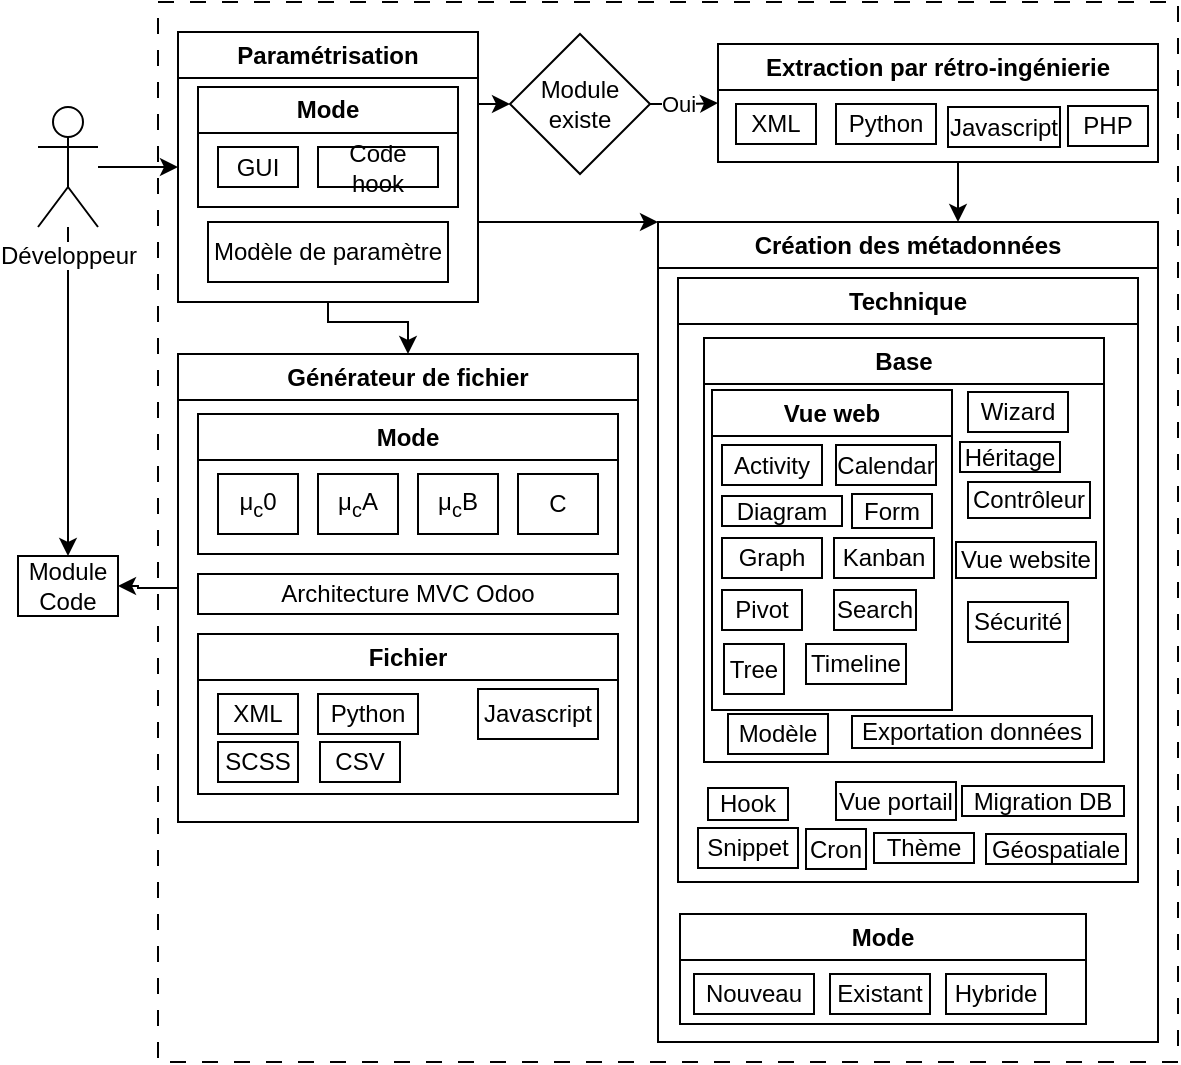 <mxfile version="21.0.2" type="device"><diagram name="Page-1" id="dVHWzG8RP2AMtaLoQeyT"><mxGraphModel dx="1872" dy="718" grid="1" gridSize="10" guides="1" tooltips="1" connect="1" arrows="1" fold="1" page="1" pageScale="1" pageWidth="827" pageHeight="1169" math="0" shadow="0"><root><mxCell id="0"/><mxCell id="1" parent="0"/><mxCell id="H0Z_BNt8wDzkqQ_4guL6-41" value="" style="rounded=0;whiteSpace=wrap;html=1;dashed=1;dashPattern=8 8;fillColor=none;" parent="1" vertex="1"><mxGeometry x="230" y="110" width="510" height="530" as="geometry"/></mxCell><mxCell id="H0Z_BNt8wDzkqQ_4guL6-45" style="edgeStyle=orthogonalEdgeStyle;rounded=0;orthogonalLoop=1;jettySize=auto;html=1;entryX=0;entryY=0.5;entryDx=0;entryDy=0;" parent="1" source="H0Z_BNt8wDzkqQ_4guL6-2" target="H0Z_BNt8wDzkqQ_4guL6-3" edge="1"><mxGeometry relative="1" as="geometry"/></mxCell><mxCell id="2Qqp41gV9CjX9F9xW-2M-26" style="edgeStyle=orthogonalEdgeStyle;rounded=0;orthogonalLoop=1;jettySize=auto;html=1;entryX=0.5;entryY=0;entryDx=0;entryDy=0;" edge="1" parent="1" source="H0Z_BNt8wDzkqQ_4guL6-2" target="H0Z_BNt8wDzkqQ_4guL6-42"><mxGeometry relative="1" as="geometry"/></mxCell><mxCell id="H0Z_BNt8wDzkqQ_4guL6-2" value="&lt;span data-darkreader-inline-bgcolor=&quot;&quot; style=&quot;background-color: rgb(255, 255, 255); --darkreader-inline-bgcolor: #181a1b;&quot;&gt;Développeur&lt;/span&gt;" style="shape=umlActor;verticalLabelPosition=bottom;verticalAlign=top;html=1;outlineConnect=0;" parent="1" vertex="1"><mxGeometry x="170" y="162.5" width="30" height="60" as="geometry"/></mxCell><mxCell id="2Qqp41gV9CjX9F9xW-2M-31" style="edgeStyle=orthogonalEdgeStyle;rounded=0;orthogonalLoop=1;jettySize=auto;html=1;" edge="1" parent="1" source="H0Z_BNt8wDzkqQ_4guL6-3" target="H0Z_BNt8wDzkqQ_4guL6-6"><mxGeometry relative="1" as="geometry"><Array as="points"><mxPoint x="315" y="270"/><mxPoint x="355" y="270"/></Array></mxGeometry></mxCell><mxCell id="2Qqp41gV9CjX9F9xW-2M-36" style="edgeStyle=orthogonalEdgeStyle;rounded=0;orthogonalLoop=1;jettySize=auto;html=1;entryX=0;entryY=0;entryDx=0;entryDy=0;" edge="1" parent="1" source="H0Z_BNt8wDzkqQ_4guL6-3" target="H0Z_BNt8wDzkqQ_4guL6-5"><mxGeometry relative="1" as="geometry"><Array as="points"><mxPoint x="440" y="220"/><mxPoint x="440" y="220"/></Array></mxGeometry></mxCell><mxCell id="2Qqp41gV9CjX9F9xW-2M-37" style="edgeStyle=orthogonalEdgeStyle;rounded=0;orthogonalLoop=1;jettySize=auto;html=1;exitX=1;exitY=0.25;exitDx=0;exitDy=0;entryX=0;entryY=0.5;entryDx=0;entryDy=0;" edge="1" parent="1" source="H0Z_BNt8wDzkqQ_4guL6-3" target="2Qqp41gV9CjX9F9xW-2M-1"><mxGeometry relative="1" as="geometry"><Array as="points"><mxPoint x="390" y="161"/></Array></mxGeometry></mxCell><mxCell id="H0Z_BNt8wDzkqQ_4guL6-3" value="Paramétrisation" style="swimlane;whiteSpace=wrap;html=1;" parent="1" vertex="1"><mxGeometry x="240" y="125" width="150" height="135" as="geometry"/></mxCell><mxCell id="H0Z_BNt8wDzkqQ_4guL6-7" value="Modèle de paramètre" style="rounded=0;whiteSpace=wrap;html=1;" parent="H0Z_BNt8wDzkqQ_4guL6-3" vertex="1"><mxGeometry x="15" y="95" width="120" height="30" as="geometry"/></mxCell><mxCell id="H0Z_BNt8wDzkqQ_4guL6-10" style="edgeStyle=orthogonalEdgeStyle;rounded=0;orthogonalLoop=1;jettySize=auto;html=1;entryX=0.6;entryY=0;entryDx=0;entryDy=0;exitX=0.5;exitY=1;exitDx=0;exitDy=0;entryPerimeter=0;" parent="1" source="H0Z_BNt8wDzkqQ_4guL6-4" target="H0Z_BNt8wDzkqQ_4guL6-5" edge="1"><mxGeometry relative="1" as="geometry"/></mxCell><mxCell id="H0Z_BNt8wDzkqQ_4guL6-4" value="Extraction par rétro-ingénierie" style="swimlane;whiteSpace=wrap;html=1;" parent="1" vertex="1"><mxGeometry x="510" y="131" width="220" height="59" as="geometry"/></mxCell><mxCell id="H0Z_BNt8wDzkqQ_4guL6-40" value="XML" style="rounded=0;whiteSpace=wrap;html=1;" parent="H0Z_BNt8wDzkqQ_4guL6-4" vertex="1"><mxGeometry x="9" y="30" width="40" height="20" as="geometry"/></mxCell><mxCell id="H0Z_BNt8wDzkqQ_4guL6-39" value="Python" style="rounded=0;whiteSpace=wrap;html=1;" parent="H0Z_BNt8wDzkqQ_4guL6-4" vertex="1"><mxGeometry x="59" y="30" width="50" height="20" as="geometry"/></mxCell><mxCell id="2Qqp41gV9CjX9F9xW-2M-9" value="PHP" style="rounded=0;whiteSpace=wrap;html=1;" vertex="1" parent="H0Z_BNt8wDzkqQ_4guL6-4"><mxGeometry x="175" y="31" width="40" height="20" as="geometry"/></mxCell><mxCell id="H0Z_BNt8wDzkqQ_4guL6-5" value="Création des métadonnées" style="swimlane;whiteSpace=wrap;html=1;" parent="1" vertex="1"><mxGeometry x="480" y="220" width="250" height="410" as="geometry"/></mxCell><mxCell id="H0Z_BNt8wDzkqQ_4guL6-17" value="Technique" style="swimlane;whiteSpace=wrap;html=1;" parent="H0Z_BNt8wDzkqQ_4guL6-5" vertex="1"><mxGeometry x="10" y="28" width="230" height="302" as="geometry"/></mxCell><mxCell id="2Qqp41gV9CjX9F9xW-2M-10" value="Vue website" style="rounded=0;whiteSpace=wrap;html=1;" vertex="1" parent="H0Z_BNt8wDzkqQ_4guL6-17"><mxGeometry x="139" y="132" width="70" height="18" as="geometry"/></mxCell><mxCell id="2Qqp41gV9CjX9F9xW-2M-14" value="Migration DB" style="rounded=0;whiteSpace=wrap;html=1;" vertex="1" parent="H0Z_BNt8wDzkqQ_4guL6-17"><mxGeometry x="142" y="254" width="81" height="15" as="geometry"/></mxCell><mxCell id="2Qqp41gV9CjX9F9xW-2M-11" value="Vue portail" style="rounded=0;whiteSpace=wrap;html=1;" vertex="1" parent="H0Z_BNt8wDzkqQ_4guL6-17"><mxGeometry x="79" y="252" width="60" height="19" as="geometry"/></mxCell><mxCell id="2Qqp41gV9CjX9F9xW-2M-23" value="Cron" style="rounded=0;whiteSpace=wrap;html=1;" vertex="1" parent="H0Z_BNt8wDzkqQ_4guL6-17"><mxGeometry x="64" y="275.5" width="30" height="20" as="geometry"/></mxCell><mxCell id="2Qqp41gV9CjX9F9xW-2M-16" value="Snippet" style="rounded=0;whiteSpace=wrap;html=1;" vertex="1" parent="H0Z_BNt8wDzkqQ_4guL6-17"><mxGeometry x="10" y="275" width="50" height="20" as="geometry"/></mxCell><mxCell id="2Qqp41gV9CjX9F9xW-2M-17" value="Thème" style="rounded=0;whiteSpace=wrap;html=1;" vertex="1" parent="H0Z_BNt8wDzkqQ_4guL6-17"><mxGeometry x="98" y="277.5" width="50" height="15" as="geometry"/></mxCell><mxCell id="H0Z_BNt8wDzkqQ_4guL6-19" value="Mode" style="swimlane;whiteSpace=wrap;html=1;" parent="H0Z_BNt8wDzkqQ_4guL6-5" vertex="1"><mxGeometry x="11" y="346" width="203" height="55" as="geometry"/></mxCell><mxCell id="H0Z_BNt8wDzkqQ_4guL6-21" value="Existant" style="rounded=0;whiteSpace=wrap;html=1;" parent="H0Z_BNt8wDzkqQ_4guL6-19" vertex="1"><mxGeometry x="75" y="30" width="50" height="20" as="geometry"/></mxCell><mxCell id="H0Z_BNt8wDzkqQ_4guL6-20" value="Nouveau" style="rounded=0;whiteSpace=wrap;html=1;" parent="H0Z_BNt8wDzkqQ_4guL6-19" vertex="1"><mxGeometry x="7" y="30" width="60" height="20" as="geometry"/></mxCell><mxCell id="2Qqp41gV9CjX9F9xW-2M-25" value="Hybride" style="rounded=0;whiteSpace=wrap;html=1;" vertex="1" parent="H0Z_BNt8wDzkqQ_4guL6-19"><mxGeometry x="133" y="30" width="50" height="20" as="geometry"/></mxCell><mxCell id="H0Z_BNt8wDzkqQ_4guL6-44" style="edgeStyle=orthogonalEdgeStyle;rounded=0;orthogonalLoop=1;jettySize=auto;html=1;entryX=1;entryY=0.5;entryDx=0;entryDy=0;" parent="1" source="H0Z_BNt8wDzkqQ_4guL6-6" target="H0Z_BNt8wDzkqQ_4guL6-42" edge="1"><mxGeometry relative="1" as="geometry"/></mxCell><mxCell id="H0Z_BNt8wDzkqQ_4guL6-6" value="Générateur de fichier" style="swimlane;whiteSpace=wrap;html=1;" parent="1" vertex="1"><mxGeometry x="240" y="286" width="230" height="234" as="geometry"/></mxCell><mxCell id="H0Z_BNt8wDzkqQ_4guL6-22" value="Mode" style="swimlane;whiteSpace=wrap;html=1;" parent="H0Z_BNt8wDzkqQ_4guL6-6" vertex="1"><mxGeometry x="10" y="30" width="210" height="70" as="geometry"/></mxCell><mxCell id="H0Z_BNt8wDzkqQ_4guL6-26" value="C" style="rounded=0;whiteSpace=wrap;html=1;" parent="H0Z_BNt8wDzkqQ_4guL6-22" vertex="1"><mxGeometry x="160" y="30" width="40" height="30" as="geometry"/></mxCell><mxCell id="H0Z_BNt8wDzkqQ_4guL6-23" value="μ&lt;sub&gt;c&lt;/sub&gt;0" style="rounded=0;whiteSpace=wrap;html=1;" parent="H0Z_BNt8wDzkqQ_4guL6-22" vertex="1"><mxGeometry x="10" y="30" width="40" height="30" as="geometry"/></mxCell><mxCell id="H0Z_BNt8wDzkqQ_4guL6-24" value="μ&lt;sub&gt;c&lt;/sub&gt;A" style="rounded=0;whiteSpace=wrap;html=1;" parent="H0Z_BNt8wDzkqQ_4guL6-22" vertex="1"><mxGeometry x="60" y="30" width="40" height="30" as="geometry"/></mxCell><mxCell id="H0Z_BNt8wDzkqQ_4guL6-25" value="μ&lt;sub&gt;c&lt;/sub&gt;B" style="rounded=0;whiteSpace=wrap;html=1;" parent="H0Z_BNt8wDzkqQ_4guL6-22" vertex="1"><mxGeometry x="110" y="30" width="40" height="30" as="geometry"/></mxCell><mxCell id="H0Z_BNt8wDzkqQ_4guL6-29" value="Architecture MVC Odoo" style="rounded=0;whiteSpace=wrap;html=1;" parent="H0Z_BNt8wDzkqQ_4guL6-6" vertex="1"><mxGeometry x="10" y="110" width="210" height="20" as="geometry"/></mxCell><mxCell id="H0Z_BNt8wDzkqQ_4guL6-31" value="Fichier" style="swimlane;whiteSpace=wrap;html=1;" parent="H0Z_BNt8wDzkqQ_4guL6-6" vertex="1"><mxGeometry x="10" y="140" width="210" height="80" as="geometry"/></mxCell><mxCell id="H0Z_BNt8wDzkqQ_4guL6-34" value="CSV" style="rounded=0;whiteSpace=wrap;html=1;" parent="H0Z_BNt8wDzkqQ_4guL6-31" vertex="1"><mxGeometry x="61" y="54" width="40" height="20" as="geometry"/></mxCell><mxCell id="H0Z_BNt8wDzkqQ_4guL6-33" value="Python" style="rounded=0;whiteSpace=wrap;html=1;" parent="H0Z_BNt8wDzkqQ_4guL6-31" vertex="1"><mxGeometry x="60" y="30" width="50" height="20" as="geometry"/></mxCell><mxCell id="H0Z_BNt8wDzkqQ_4guL6-32" value="XML" style="rounded=0;whiteSpace=wrap;html=1;" parent="H0Z_BNt8wDzkqQ_4guL6-31" vertex="1"><mxGeometry x="10" y="30" width="40" height="20" as="geometry"/></mxCell><mxCell id="H0Z_BNt8wDzkqQ_4guL6-37" value="Javascript" style="rounded=0;whiteSpace=wrap;html=1;" parent="H0Z_BNt8wDzkqQ_4guL6-31" vertex="1"><mxGeometry x="140" y="27.5" width="60" height="25" as="geometry"/></mxCell><mxCell id="H0Z_BNt8wDzkqQ_4guL6-42" value="&lt;div&gt;Module&lt;/div&gt;&lt;div&gt;Code&lt;br&gt;&lt;/div&gt;" style="rounded=0;whiteSpace=wrap;html=1;" parent="1" vertex="1"><mxGeometry x="160" y="387" width="50" height="30" as="geometry"/></mxCell><mxCell id="2Qqp41gV9CjX9F9xW-2M-3" style="edgeStyle=orthogonalEdgeStyle;rounded=0;orthogonalLoop=1;jettySize=auto;html=1;entryX=0;entryY=0.5;entryDx=0;entryDy=0;" edge="1" parent="1" source="2Qqp41gV9CjX9F9xW-2M-1" target="H0Z_BNt8wDzkqQ_4guL6-4"><mxGeometry relative="1" as="geometry"/></mxCell><mxCell id="2Qqp41gV9CjX9F9xW-2M-5" value="Oui" style="edgeLabel;html=1;align=center;verticalAlign=middle;resizable=0;points=[];" vertex="1" connectable="0" parent="2Qqp41gV9CjX9F9xW-2M-3"><mxGeometry x="-0.229" relative="1" as="geometry"><mxPoint as="offset"/></mxGeometry></mxCell><mxCell id="2Qqp41gV9CjX9F9xW-2M-1" value="&lt;div&gt;Module&lt;/div&gt;&lt;div&gt;existe&lt;/div&gt;" style="rhombus;whiteSpace=wrap;html=1;" vertex="1" parent="1"><mxGeometry x="406" y="126" width="70" height="70" as="geometry"/></mxCell><mxCell id="2Qqp41gV9CjX9F9xW-2M-13" value="Géospatiale" style="rounded=0;whiteSpace=wrap;html=1;" vertex="1" parent="1"><mxGeometry x="644" y="526" width="70" height="15" as="geometry"/></mxCell><mxCell id="2Qqp41gV9CjX9F9xW-2M-18" value="Exportation données" style="rounded=0;whiteSpace=wrap;html=1;" vertex="1" parent="1"><mxGeometry x="577" y="467" width="120" height="16" as="geometry"/></mxCell><mxCell id="2Qqp41gV9CjX9F9xW-2M-15" value="Hook" style="rounded=0;whiteSpace=wrap;html=1;" vertex="1" parent="1"><mxGeometry x="505" y="503" width="40" height="16" as="geometry"/></mxCell><mxCell id="2Qqp41gV9CjX9F9xW-2M-21" value="Javascript" style="rounded=0;whiteSpace=wrap;html=1;" vertex="1" parent="1"><mxGeometry x="625" y="162.5" width="56" height="20" as="geometry"/></mxCell><mxCell id="2Qqp41gV9CjX9F9xW-2M-24" value="SCSS" style="rounded=0;whiteSpace=wrap;html=1;" vertex="1" parent="1"><mxGeometry x="260" y="480" width="40" height="20" as="geometry"/></mxCell><mxCell id="2Qqp41gV9CjX9F9xW-2M-27" value="Mode" style="swimlane;whiteSpace=wrap;html=1;" vertex="1" parent="1"><mxGeometry x="250" y="152.5" width="130" height="60" as="geometry"/></mxCell><mxCell id="2Qqp41gV9CjX9F9xW-2M-28" value="GUI" style="rounded=0;whiteSpace=wrap;html=1;" vertex="1" parent="2Qqp41gV9CjX9F9xW-2M-27"><mxGeometry x="10" y="30" width="40" height="20" as="geometry"/></mxCell><mxCell id="2Qqp41gV9CjX9F9xW-2M-29" value="Code hook" style="rounded=0;whiteSpace=wrap;html=1;" vertex="1" parent="2Qqp41gV9CjX9F9xW-2M-27"><mxGeometry x="60" y="30" width="60" height="20" as="geometry"/></mxCell><mxCell id="2Qqp41gV9CjX9F9xW-2M-33" value="Base" style="swimlane;whiteSpace=wrap;html=1;" vertex="1" parent="1"><mxGeometry x="503" y="278" width="200" height="212" as="geometry"/></mxCell><mxCell id="H0Z_BNt8wDzkqQ_4guL6-16" value="Sécurité" style="rounded=0;whiteSpace=wrap;html=1;" parent="2Qqp41gV9CjX9F9xW-2M-33" vertex="1"><mxGeometry x="132" y="132" width="50" height="20" as="geometry"/></mxCell><mxCell id="H0Z_BNt8wDzkqQ_4guL6-14" value="Contrôleur" style="rounded=0;whiteSpace=wrap;html=1;" parent="2Qqp41gV9CjX9F9xW-2M-33" vertex="1"><mxGeometry x="132" y="72" width="61" height="18" as="geometry"/></mxCell><mxCell id="2Qqp41gV9CjX9F9xW-2M-20" value="Wizard" style="rounded=0;whiteSpace=wrap;html=1;" vertex="1" parent="2Qqp41gV9CjX9F9xW-2M-33"><mxGeometry x="132" y="27" width="50" height="20" as="geometry"/></mxCell><mxCell id="2Qqp41gV9CjX9F9xW-2M-32" value="Héritage" style="rounded=0;whiteSpace=wrap;html=1;" vertex="1" parent="2Qqp41gV9CjX9F9xW-2M-33"><mxGeometry x="128" y="52" width="50" height="15" as="geometry"/></mxCell><mxCell id="H0Z_BNt8wDzkqQ_4guL6-15" value="Modèle" style="rounded=0;whiteSpace=wrap;html=1;" parent="2Qqp41gV9CjX9F9xW-2M-33" vertex="1"><mxGeometry x="12" y="188" width="50" height="20" as="geometry"/></mxCell><mxCell id="2Qqp41gV9CjX9F9xW-2M-52" value="" style="group" vertex="1" connectable="0" parent="1"><mxGeometry x="507" y="304" width="120" height="160" as="geometry"/></mxCell><mxCell id="2Qqp41gV9CjX9F9xW-2M-39" value="Vue web" style="swimlane;whiteSpace=wrap;html=1;" vertex="1" parent="2Qqp41gV9CjX9F9xW-2M-52"><mxGeometry width="120" height="160" as="geometry"/></mxCell><mxCell id="2Qqp41gV9CjX9F9xW-2M-40" value="Activity" style="rounded=0;whiteSpace=wrap;html=1;" vertex="1" parent="2Qqp41gV9CjX9F9xW-2M-39"><mxGeometry x="5" y="27.5" width="50" height="20" as="geometry"/></mxCell><mxCell id="2Qqp41gV9CjX9F9xW-2M-41" value="Calendar" style="rounded=0;whiteSpace=wrap;html=1;" vertex="1" parent="2Qqp41gV9CjX9F9xW-2M-39"><mxGeometry x="62" y="27.5" width="50" height="20" as="geometry"/></mxCell><mxCell id="2Qqp41gV9CjX9F9xW-2M-45" value="Kanban" style="rounded=0;whiteSpace=wrap;html=1;" vertex="1" parent="2Qqp41gV9CjX9F9xW-2M-39"><mxGeometry x="61" y="74" width="50" height="20" as="geometry"/></mxCell><mxCell id="2Qqp41gV9CjX9F9xW-2M-47" value="Pivot" style="rounded=0;whiteSpace=wrap;html=1;" vertex="1" parent="2Qqp41gV9CjX9F9xW-2M-39"><mxGeometry x="5" y="100" width="40" height="20" as="geometry"/></mxCell><mxCell id="2Qqp41gV9CjX9F9xW-2M-48" value="Search" style="rounded=0;whiteSpace=wrap;html=1;" vertex="1" parent="2Qqp41gV9CjX9F9xW-2M-39"><mxGeometry x="61" y="100" width="41" height="20" as="geometry"/></mxCell><mxCell id="2Qqp41gV9CjX9F9xW-2M-49" value="Timeline" style="rounded=0;whiteSpace=wrap;html=1;" vertex="1" parent="2Qqp41gV9CjX9F9xW-2M-39"><mxGeometry x="47" y="127" width="50" height="20" as="geometry"/></mxCell><mxCell id="2Qqp41gV9CjX9F9xW-2M-42" value="Diagram" style="rounded=0;whiteSpace=wrap;html=1;" vertex="1" parent="2Qqp41gV9CjX9F9xW-2M-39"><mxGeometry x="5" y="53" width="60" height="15" as="geometry"/></mxCell><mxCell id="2Qqp41gV9CjX9F9xW-2M-44" value="Graph" style="rounded=0;whiteSpace=wrap;html=1;" vertex="1" parent="2Qqp41gV9CjX9F9xW-2M-39"><mxGeometry x="5" y="74" width="50" height="20" as="geometry"/></mxCell><mxCell id="2Qqp41gV9CjX9F9xW-2M-50" value="Tree" style="rounded=0;whiteSpace=wrap;html=1;" vertex="1" parent="2Qqp41gV9CjX9F9xW-2M-39"><mxGeometry x="6" y="127" width="30" height="25" as="geometry"/></mxCell><mxCell id="2Qqp41gV9CjX9F9xW-2M-43" value="Form" style="rounded=0;whiteSpace=wrap;html=1;" vertex="1" parent="2Qqp41gV9CjX9F9xW-2M-52"><mxGeometry x="70" y="52" width="40" height="17" as="geometry"/></mxCell></root></mxGraphModel></diagram></mxfile>
